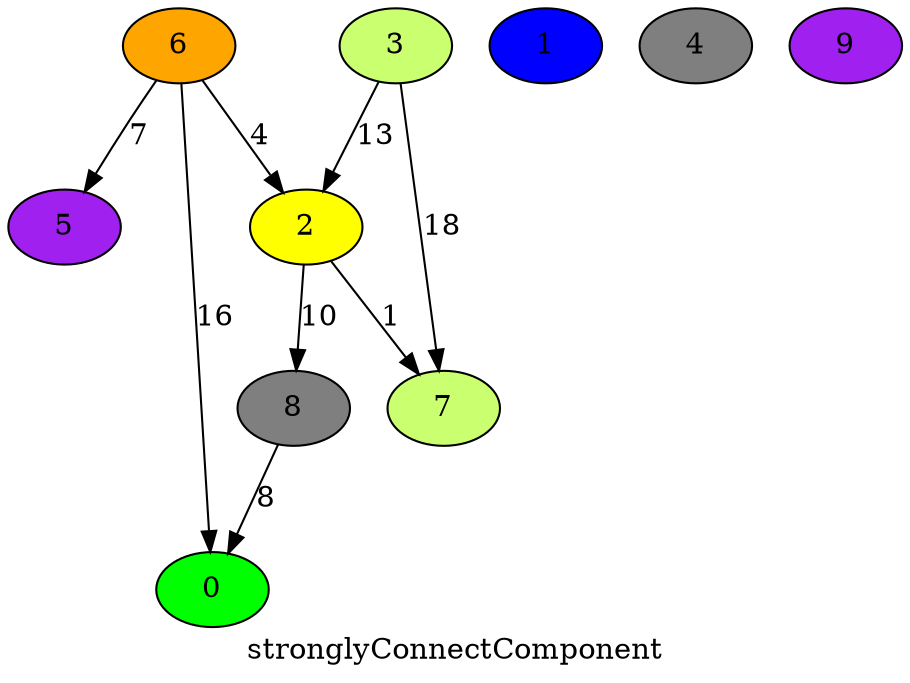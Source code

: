 digraph {
	0 [fillcolor = green, style = filled];
	1 [fillcolor = blue, style = filled];
	2 [fillcolor = yellow, style = filled];
	3 [fillcolor = darkolivegreen1, style = filled];
	4 [fillcolor = gray50, style = filled];
	5 [fillcolor = purple, style = filled];
	6 [fillcolor = orange, style = filled];
	7 [fillcolor = darkolivegreen1, style = filled];
	8 [fillcolor = gray50, style = filled];
	9 [fillcolor = purple, style = filled];
2 -> 7[label = 1];
2 -> 8[label = 10];
3 -> 2[label = 13];
3 -> 7[label = 18];
6 -> 0[label = 16];
6 -> 2[label = 4];
6 -> 5[label = 7];
8 -> 0[label = 8];
label=stronglyConnectComponent}